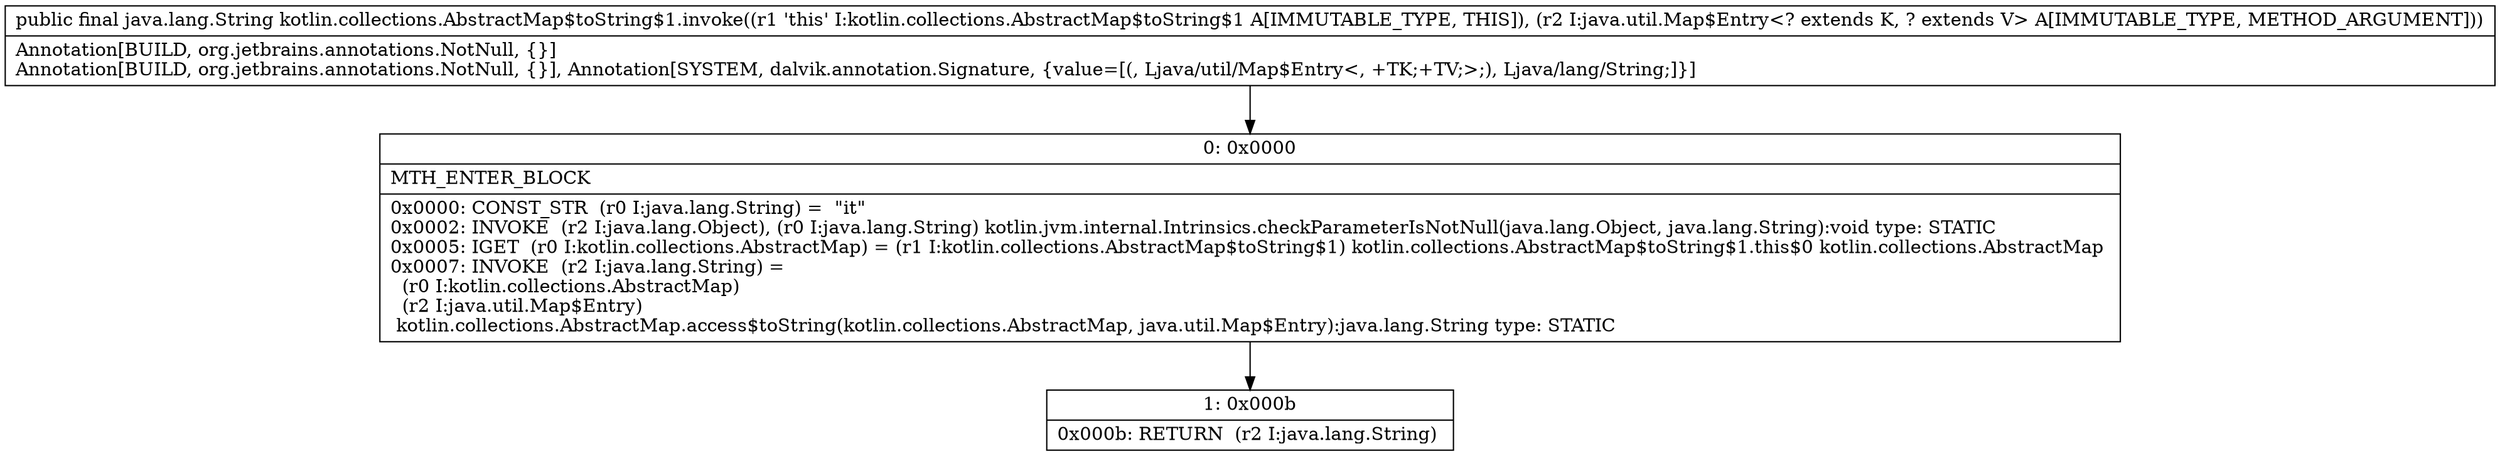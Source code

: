 digraph "CFG forkotlin.collections.AbstractMap$toString$1.invoke(Ljava\/util\/Map$Entry;)Ljava\/lang\/String;" {
Node_0 [shape=record,label="{0\:\ 0x0000|MTH_ENTER_BLOCK\l|0x0000: CONST_STR  (r0 I:java.lang.String) =  \"it\" \l0x0002: INVOKE  (r2 I:java.lang.Object), (r0 I:java.lang.String) kotlin.jvm.internal.Intrinsics.checkParameterIsNotNull(java.lang.Object, java.lang.String):void type: STATIC \l0x0005: IGET  (r0 I:kotlin.collections.AbstractMap) = (r1 I:kotlin.collections.AbstractMap$toString$1) kotlin.collections.AbstractMap$toString$1.this$0 kotlin.collections.AbstractMap \l0x0007: INVOKE  (r2 I:java.lang.String) = \l  (r0 I:kotlin.collections.AbstractMap)\l  (r2 I:java.util.Map$Entry)\l kotlin.collections.AbstractMap.access$toString(kotlin.collections.AbstractMap, java.util.Map$Entry):java.lang.String type: STATIC \l}"];
Node_1 [shape=record,label="{1\:\ 0x000b|0x000b: RETURN  (r2 I:java.lang.String) \l}"];
MethodNode[shape=record,label="{public final java.lang.String kotlin.collections.AbstractMap$toString$1.invoke((r1 'this' I:kotlin.collections.AbstractMap$toString$1 A[IMMUTABLE_TYPE, THIS]), (r2 I:java.util.Map$Entry\<? extends K, ? extends V\> A[IMMUTABLE_TYPE, METHOD_ARGUMENT]))  | Annotation[BUILD, org.jetbrains.annotations.NotNull, \{\}]\lAnnotation[BUILD, org.jetbrains.annotations.NotNull, \{\}], Annotation[SYSTEM, dalvik.annotation.Signature, \{value=[(, Ljava\/util\/Map$Entry\<, +TK;+TV;\>;), Ljava\/lang\/String;]\}]\l}"];
MethodNode -> Node_0;
Node_0 -> Node_1;
}

